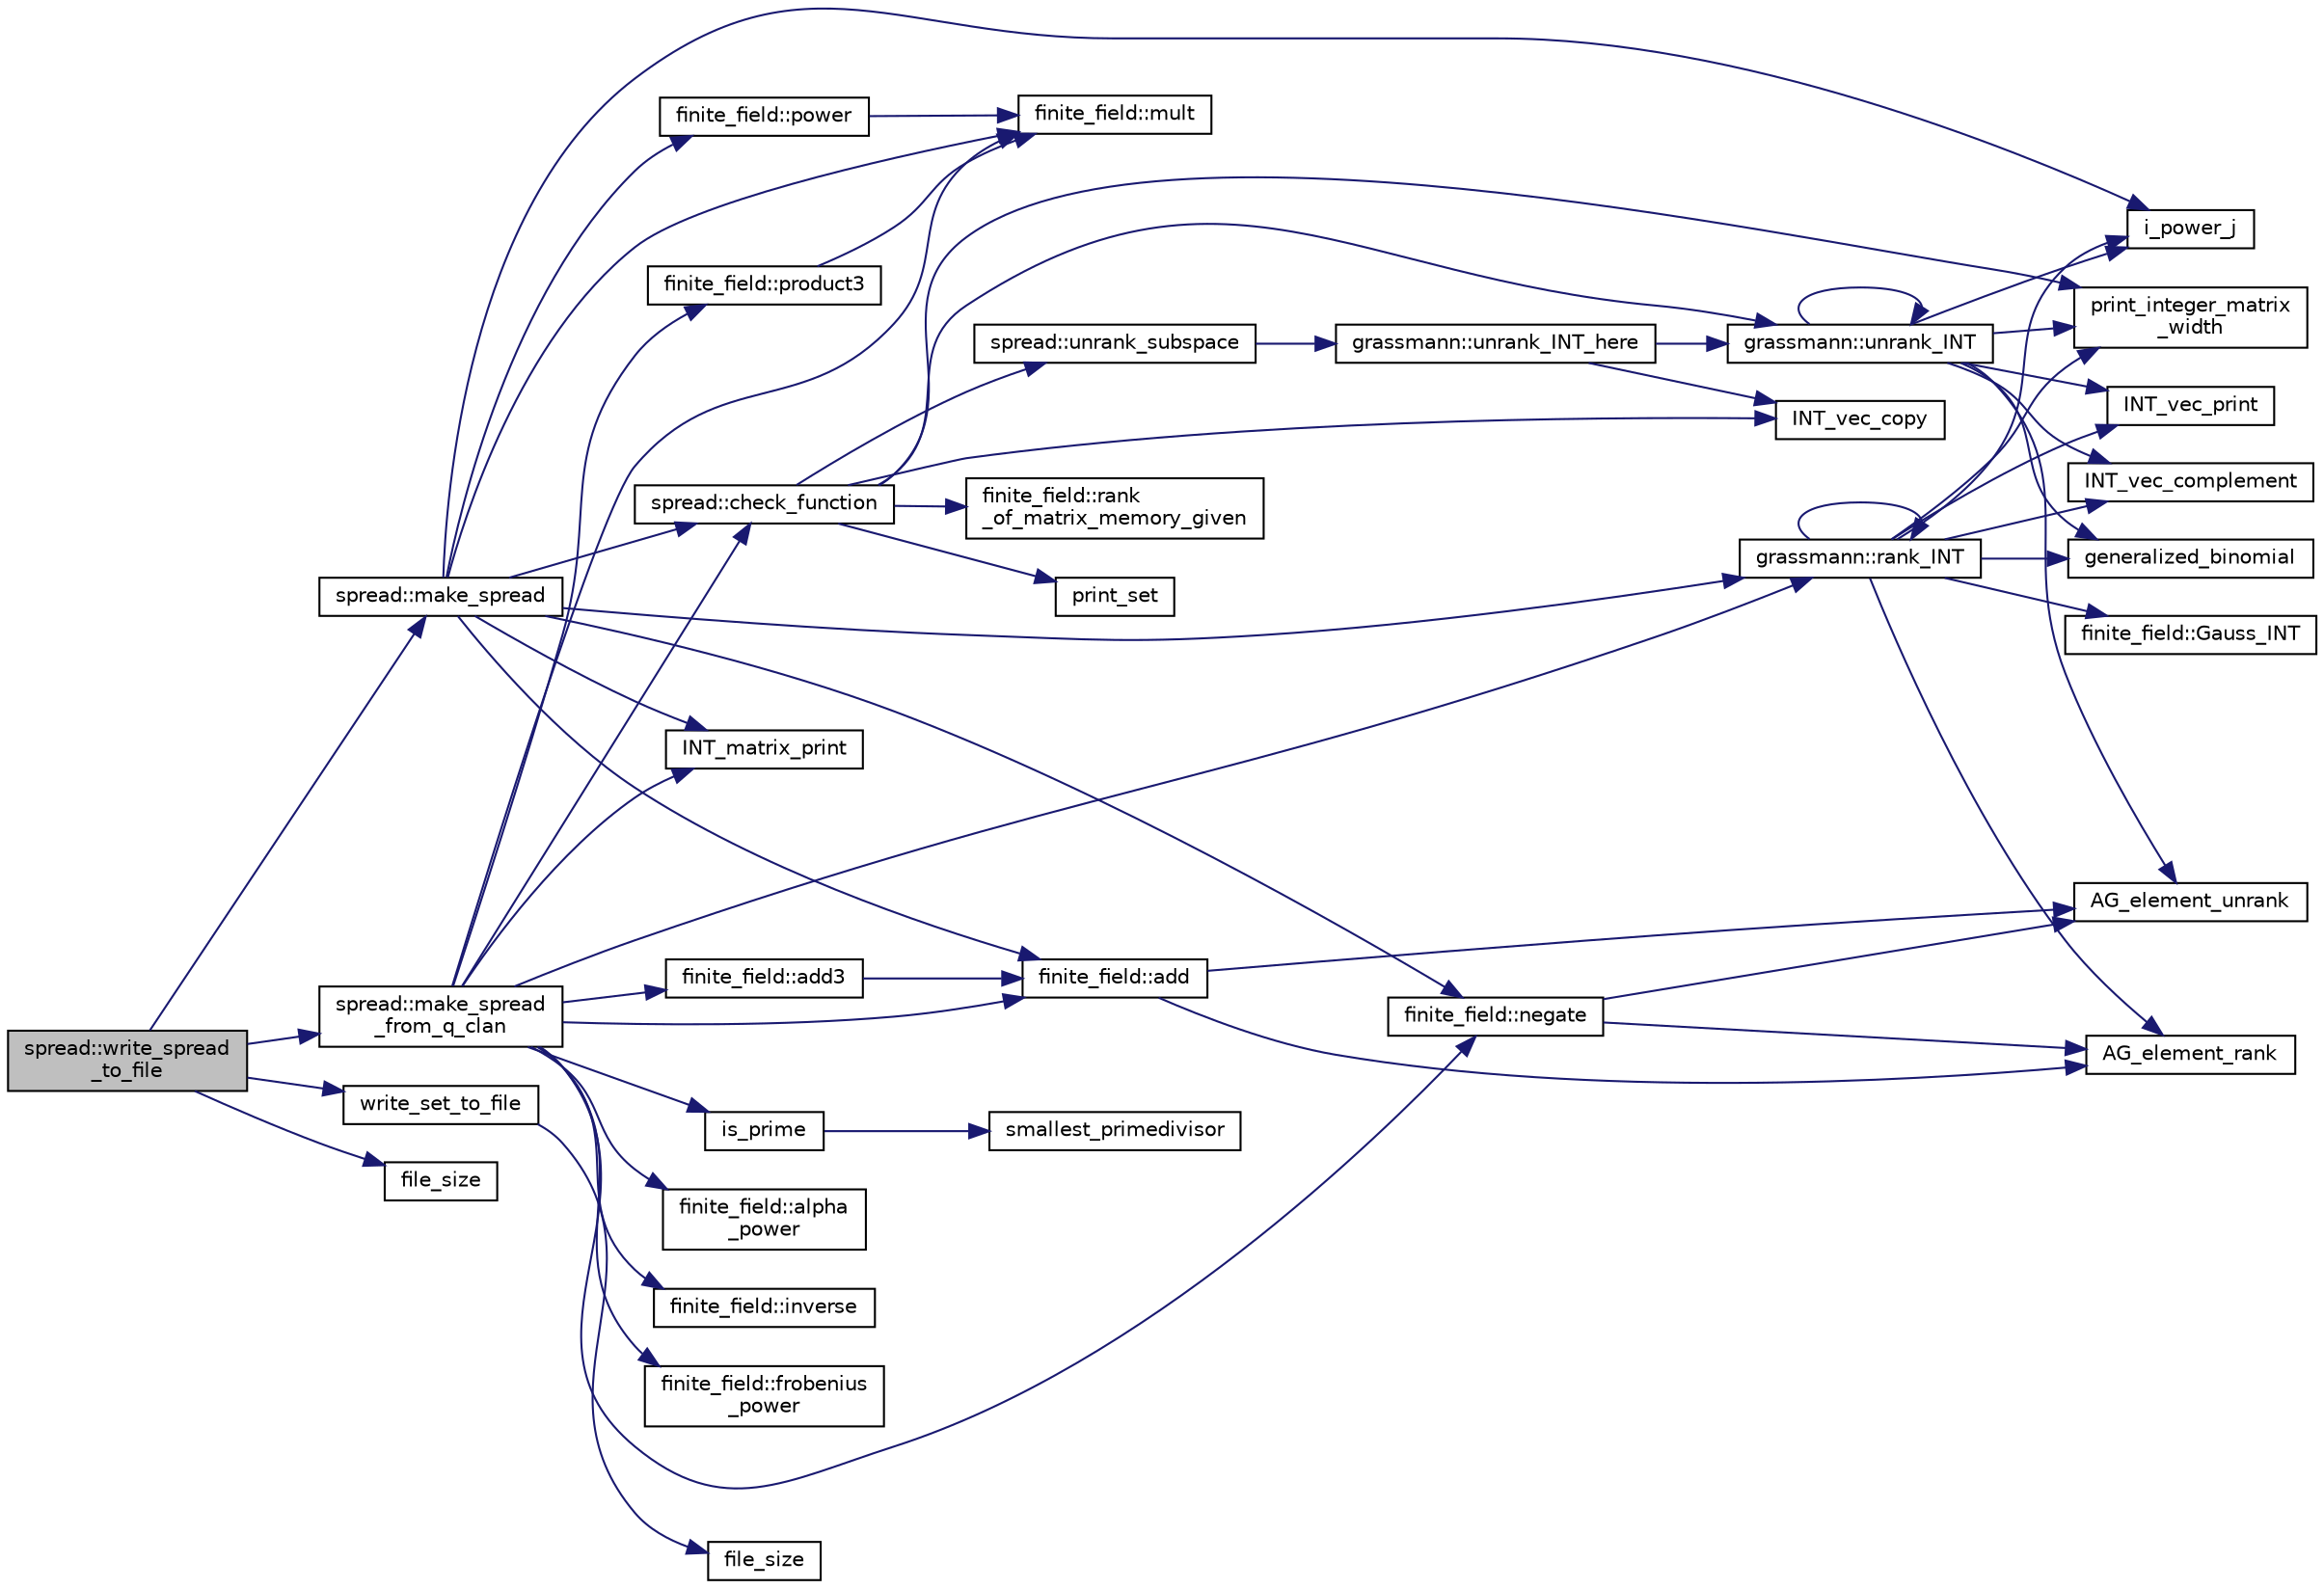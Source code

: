 digraph "spread::write_spread_to_file"
{
  edge [fontname="Helvetica",fontsize="10",labelfontname="Helvetica",labelfontsize="10"];
  node [fontname="Helvetica",fontsize="10",shape=record];
  rankdir="LR";
  Node3512 [label="spread::write_spread\l_to_file",height=0.2,width=0.4,color="black", fillcolor="grey75", style="filled", fontcolor="black"];
  Node3512 -> Node3513 [color="midnightblue",fontsize="10",style="solid",fontname="Helvetica"];
  Node3513 [label="spread::make_spread",height=0.2,width=0.4,color="black", fillcolor="white", style="filled",URL="$da/dc1/classspread.html#a469ad25d04d840d4f5b4046a3266d3b2"];
  Node3513 -> Node3514 [color="midnightblue",fontsize="10",style="solid",fontname="Helvetica"];
  Node3514 [label="i_power_j",height=0.2,width=0.4,color="black", fillcolor="white", style="filled",URL="$de/dc5/algebra__and__number__theory_8h.html#a39b321523e8957d701618bb5cac542b5"];
  Node3513 -> Node3515 [color="midnightblue",fontsize="10",style="solid",fontname="Helvetica"];
  Node3515 [label="finite_field::negate",height=0.2,width=0.4,color="black", fillcolor="white", style="filled",URL="$df/d5a/classfinite__field.html#aa9d798298f25d4a9262b5bc5f1733e31"];
  Node3515 -> Node3516 [color="midnightblue",fontsize="10",style="solid",fontname="Helvetica"];
  Node3516 [label="AG_element_unrank",height=0.2,width=0.4,color="black", fillcolor="white", style="filled",URL="$d4/d67/geometry_8h.html#a4a33b86c87b2879b97cfa1327abe2885"];
  Node3515 -> Node3517 [color="midnightblue",fontsize="10",style="solid",fontname="Helvetica"];
  Node3517 [label="AG_element_rank",height=0.2,width=0.4,color="black", fillcolor="white", style="filled",URL="$d4/d67/geometry_8h.html#ab2ac908d07dd8038fd996e26bdc75c17"];
  Node3513 -> Node3518 [color="midnightblue",fontsize="10",style="solid",fontname="Helvetica"];
  Node3518 [label="finite_field::power",height=0.2,width=0.4,color="black", fillcolor="white", style="filled",URL="$df/d5a/classfinite__field.html#a0437871b8f775f0b2d589188d9ad7e61"];
  Node3518 -> Node3519 [color="midnightblue",fontsize="10",style="solid",fontname="Helvetica"];
  Node3519 [label="finite_field::mult",height=0.2,width=0.4,color="black", fillcolor="white", style="filled",URL="$df/d5a/classfinite__field.html#a24fb5917aa6d4d656fd855b7f44a13b0"];
  Node3513 -> Node3520 [color="midnightblue",fontsize="10",style="solid",fontname="Helvetica"];
  Node3520 [label="finite_field::add",height=0.2,width=0.4,color="black", fillcolor="white", style="filled",URL="$df/d5a/classfinite__field.html#a8f12328a27500f3c7be0c849ebbc9d14"];
  Node3520 -> Node3516 [color="midnightblue",fontsize="10",style="solid",fontname="Helvetica"];
  Node3520 -> Node3517 [color="midnightblue",fontsize="10",style="solid",fontname="Helvetica"];
  Node3513 -> Node3519 [color="midnightblue",fontsize="10",style="solid",fontname="Helvetica"];
  Node3513 -> Node3521 [color="midnightblue",fontsize="10",style="solid",fontname="Helvetica"];
  Node3521 [label="INT_matrix_print",height=0.2,width=0.4,color="black", fillcolor="white", style="filled",URL="$d5/db4/io__and__os_8h.html#afd4180a24bef3a2b584668a4eaf607ff"];
  Node3513 -> Node3522 [color="midnightblue",fontsize="10",style="solid",fontname="Helvetica"];
  Node3522 [label="grassmann::rank_INT",height=0.2,width=0.4,color="black", fillcolor="white", style="filled",URL="$df/d02/classgrassmann.html#a1fa95ce7ecebd48b04c7a0dc75491184"];
  Node3522 -> Node3523 [color="midnightblue",fontsize="10",style="solid",fontname="Helvetica"];
  Node3523 [label="print_integer_matrix\l_width",height=0.2,width=0.4,color="black", fillcolor="white", style="filled",URL="$d5/db4/io__and__os_8h.html#aa78f3e73fc2179251bd15adbcc31573f"];
  Node3522 -> Node3524 [color="midnightblue",fontsize="10",style="solid",fontname="Helvetica"];
  Node3524 [label="finite_field::Gauss_INT",height=0.2,width=0.4,color="black", fillcolor="white", style="filled",URL="$df/d5a/classfinite__field.html#adb676d2e80341b53751326e3a58beb11"];
  Node3522 -> Node3525 [color="midnightblue",fontsize="10",style="solid",fontname="Helvetica"];
  Node3525 [label="INT_vec_print",height=0.2,width=0.4,color="black", fillcolor="white", style="filled",URL="$df/dbf/sajeeb_8_c.html#a79a5901af0b47dd0d694109543c027fe"];
  Node3522 -> Node3526 [color="midnightblue",fontsize="10",style="solid",fontname="Helvetica"];
  Node3526 [label="INT_vec_complement",height=0.2,width=0.4,color="black", fillcolor="white", style="filled",URL="$d5/db4/io__and__os_8h.html#a2a0a724647575fcd3090c763985eb81a"];
  Node3522 -> Node3514 [color="midnightblue",fontsize="10",style="solid",fontname="Helvetica"];
  Node3522 -> Node3527 [color="midnightblue",fontsize="10",style="solid",fontname="Helvetica"];
  Node3527 [label="generalized_binomial",height=0.2,width=0.4,color="black", fillcolor="white", style="filled",URL="$d2/d7c/combinatorics_8_c.html#a24762dc22e45175d18ec1ec1d2556ae8"];
  Node3522 -> Node3522 [color="midnightblue",fontsize="10",style="solid",fontname="Helvetica"];
  Node3522 -> Node3517 [color="midnightblue",fontsize="10",style="solid",fontname="Helvetica"];
  Node3513 -> Node3528 [color="midnightblue",fontsize="10",style="solid",fontname="Helvetica"];
  Node3528 [label="spread::check_function",height=0.2,width=0.4,color="black", fillcolor="white", style="filled",URL="$da/dc1/classspread.html#a29b18c7bc6187ef692f83ec66dbba17d"];
  Node3528 -> Node3529 [color="midnightblue",fontsize="10",style="solid",fontname="Helvetica"];
  Node3529 [label="print_set",height=0.2,width=0.4,color="black", fillcolor="white", style="filled",URL="$d0/dd1/blt_8h.html#a8c1a5fc71aea7ff31d181f0103196a24"];
  Node3528 -> Node3530 [color="midnightblue",fontsize="10",style="solid",fontname="Helvetica"];
  Node3530 [label="grassmann::unrank_INT",height=0.2,width=0.4,color="black", fillcolor="white", style="filled",URL="$df/d02/classgrassmann.html#a32079405b95a6da2ba1420567d762d64"];
  Node3530 -> Node3527 [color="midnightblue",fontsize="10",style="solid",fontname="Helvetica"];
  Node3530 -> Node3514 [color="midnightblue",fontsize="10",style="solid",fontname="Helvetica"];
  Node3530 -> Node3516 [color="midnightblue",fontsize="10",style="solid",fontname="Helvetica"];
  Node3530 -> Node3525 [color="midnightblue",fontsize="10",style="solid",fontname="Helvetica"];
  Node3530 -> Node3530 [color="midnightblue",fontsize="10",style="solid",fontname="Helvetica"];
  Node3530 -> Node3526 [color="midnightblue",fontsize="10",style="solid",fontname="Helvetica"];
  Node3530 -> Node3523 [color="midnightblue",fontsize="10",style="solid",fontname="Helvetica"];
  Node3528 -> Node3523 [color="midnightblue",fontsize="10",style="solid",fontname="Helvetica"];
  Node3528 -> Node3531 [color="midnightblue",fontsize="10",style="solid",fontname="Helvetica"];
  Node3531 [label="spread::unrank_subspace",height=0.2,width=0.4,color="black", fillcolor="white", style="filled",URL="$da/dc1/classspread.html#a9760bc59bc106c8ed23d5bd1cc771fb7"];
  Node3531 -> Node3532 [color="midnightblue",fontsize="10",style="solid",fontname="Helvetica"];
  Node3532 [label="grassmann::unrank_INT_here",height=0.2,width=0.4,color="black", fillcolor="white", style="filled",URL="$df/d02/classgrassmann.html#aa51bb30ed0feb7ad87d500b76e0b3cbe"];
  Node3532 -> Node3530 [color="midnightblue",fontsize="10",style="solid",fontname="Helvetica"];
  Node3532 -> Node3533 [color="midnightblue",fontsize="10",style="solid",fontname="Helvetica"];
  Node3533 [label="INT_vec_copy",height=0.2,width=0.4,color="black", fillcolor="white", style="filled",URL="$df/dbf/sajeeb_8_c.html#ac2d875e27e009af6ec04d17254d11075"];
  Node3528 -> Node3533 [color="midnightblue",fontsize="10",style="solid",fontname="Helvetica"];
  Node3528 -> Node3534 [color="midnightblue",fontsize="10",style="solid",fontname="Helvetica"];
  Node3534 [label="finite_field::rank\l_of_matrix_memory_given",height=0.2,width=0.4,color="black", fillcolor="white", style="filled",URL="$df/d5a/classfinite__field.html#a52f3b31ffe0b3cad48c79ffe464f6017"];
  Node3512 -> Node3535 [color="midnightblue",fontsize="10",style="solid",fontname="Helvetica"];
  Node3535 [label="spread::make_spread\l_from_q_clan",height=0.2,width=0.4,color="black", fillcolor="white", style="filled",URL="$da/dc1/classspread.html#a3dcf930f3e0d9ebdead688a37cddd967"];
  Node3535 -> Node3536 [color="midnightblue",fontsize="10",style="solid",fontname="Helvetica"];
  Node3536 [label="finite_field::add3",height=0.2,width=0.4,color="black", fillcolor="white", style="filled",URL="$df/d5a/classfinite__field.html#aa3c53790ee7232f154fa43ebc46fb1f7"];
  Node3536 -> Node3520 [color="midnightblue",fontsize="10",style="solid",fontname="Helvetica"];
  Node3535 -> Node3537 [color="midnightblue",fontsize="10",style="solid",fontname="Helvetica"];
  Node3537 [label="finite_field::alpha\l_power",height=0.2,width=0.4,color="black", fillcolor="white", style="filled",URL="$df/d5a/classfinite__field.html#aa1d31b58f7fe2798e20f74890ae29c51"];
  Node3535 -> Node3538 [color="midnightblue",fontsize="10",style="solid",fontname="Helvetica"];
  Node3538 [label="finite_field::inverse",height=0.2,width=0.4,color="black", fillcolor="white", style="filled",URL="$df/d5a/classfinite__field.html#a69f2a12c01e70b7ce2d115c5221c9cdd"];
  Node3535 -> Node3515 [color="midnightblue",fontsize="10",style="solid",fontname="Helvetica"];
  Node3535 -> Node3539 [color="midnightblue",fontsize="10",style="solid",fontname="Helvetica"];
  Node3539 [label="finite_field::product3",height=0.2,width=0.4,color="black", fillcolor="white", style="filled",URL="$df/d5a/classfinite__field.html#ada2d8411665cb720cf2bf78ba41a2f1d"];
  Node3539 -> Node3519 [color="midnightblue",fontsize="10",style="solid",fontname="Helvetica"];
  Node3535 -> Node3519 [color="midnightblue",fontsize="10",style="solid",fontname="Helvetica"];
  Node3535 -> Node3540 [color="midnightblue",fontsize="10",style="solid",fontname="Helvetica"];
  Node3540 [label="is_prime",height=0.2,width=0.4,color="black", fillcolor="white", style="filled",URL="$de/dc5/algebra__and__number__theory_8h.html#ac98a0478ba82b9568613df1c8df7e3b8"];
  Node3540 -> Node3541 [color="midnightblue",fontsize="10",style="solid",fontname="Helvetica"];
  Node3541 [label="smallest_primedivisor",height=0.2,width=0.4,color="black", fillcolor="white", style="filled",URL="$df/dda/number__theory_8_c.html#a89238384b70e5f0f19ac179ca88d468d"];
  Node3535 -> Node3542 [color="midnightblue",fontsize="10",style="solid",fontname="Helvetica"];
  Node3542 [label="finite_field::frobenius\l_power",height=0.2,width=0.4,color="black", fillcolor="white", style="filled",URL="$df/d5a/classfinite__field.html#aec23e43aaefc0ed601cdfa3139496a92"];
  Node3535 -> Node3520 [color="midnightblue",fontsize="10",style="solid",fontname="Helvetica"];
  Node3535 -> Node3521 [color="midnightblue",fontsize="10",style="solid",fontname="Helvetica"];
  Node3535 -> Node3522 [color="midnightblue",fontsize="10",style="solid",fontname="Helvetica"];
  Node3535 -> Node3528 [color="midnightblue",fontsize="10",style="solid",fontname="Helvetica"];
  Node3512 -> Node3543 [color="midnightblue",fontsize="10",style="solid",fontname="Helvetica"];
  Node3543 [label="write_set_to_file",height=0.2,width=0.4,color="black", fillcolor="white", style="filled",URL="$d5/db4/io__and__os_8h.html#a3d2767f53fed9a2dacf580e0b2d4b961"];
  Node3543 -> Node3544 [color="midnightblue",fontsize="10",style="solid",fontname="Helvetica"];
  Node3544 [label="file_size",height=0.2,width=0.4,color="black", fillcolor="white", style="filled",URL="$d4/d74/util_8_c.html#a5c37cf5785204b6e9adf647dc14d0e50"];
  Node3512 -> Node3545 [color="midnightblue",fontsize="10",style="solid",fontname="Helvetica"];
  Node3545 [label="file_size",height=0.2,width=0.4,color="black", fillcolor="white", style="filled",URL="$df/dbf/sajeeb_8_c.html#a5c37cf5785204b6e9adf647dc14d0e50"];
}
